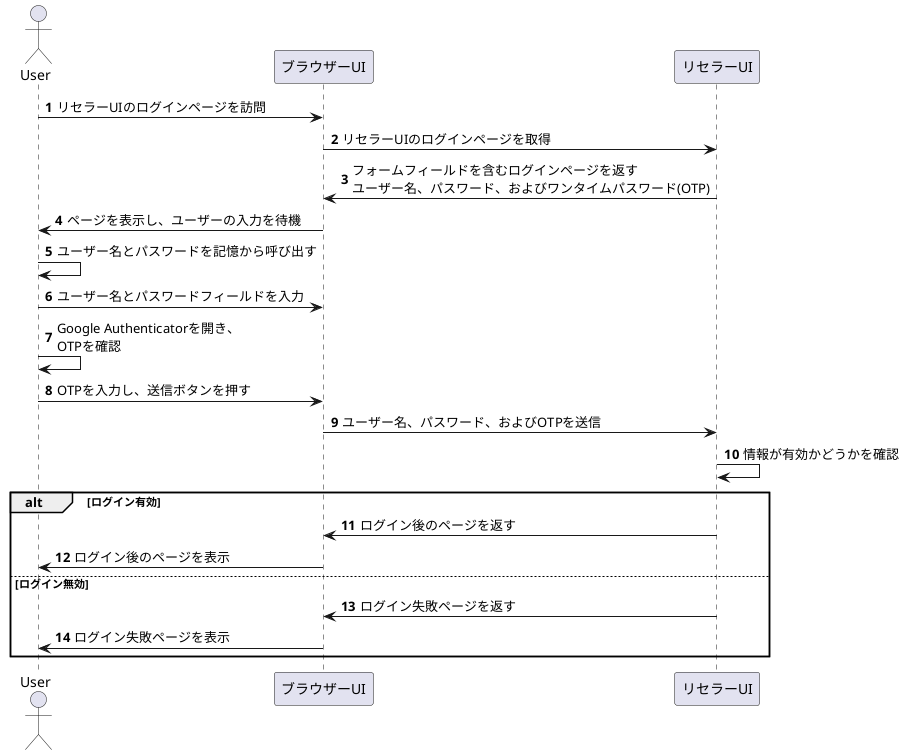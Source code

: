 @startuml
autonumber

actor User as user
participant "ブラウザーUI" as browser
participant "リセラーUI" as reseller_ui

user -> browser : リセラーUIのログインページを訪問
browser -> reseller_ui : リセラーUIのログインページを取得
browser <- reseller_ui : フォームフィールドを含むログインページを返す\nユーザー名、パスワード、およびワンタイムパスワード(OTP)
user <- browser : ページを表示し、ユーザーの入力を待機
user -> user: ユーザー名とパスワードを記憶から呼び出す
user -> browser : ユーザー名とパスワードフィールドを入力
user -> user: Google Authenticatorを開き、\nOTPを確認
user -> browser : OTPを入力し、送信ボタンを押す
browser -> reseller_ui : ユーザー名、パスワード、およびOTPを送信
reseller_ui -> reseller_ui : 情報が有効かどうかを確認
alt ログイン有効
    browser <- reseller_ui : ログイン後のページを返す
    user <- browser : ログイン後のページを表示
else ログイン無効
    browser <- reseller_ui : ログイン失敗ページを返す
    user <- browser : ログイン失敗ページを表示
end
@enduml
